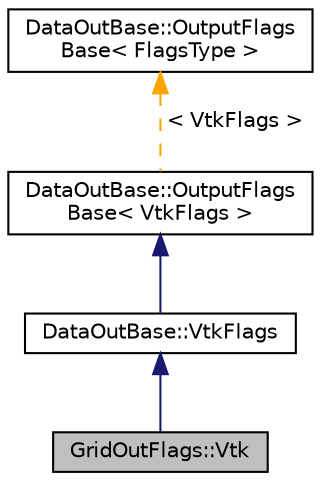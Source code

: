 digraph "GridOutFlags::Vtk"
{
 // LATEX_PDF_SIZE
  edge [fontname="Helvetica",fontsize="10",labelfontname="Helvetica",labelfontsize="10"];
  node [fontname="Helvetica",fontsize="10",shape=record];
  Node1 [label="GridOutFlags::Vtk",height=0.2,width=0.4,color="black", fillcolor="grey75", style="filled", fontcolor="black",tooltip=" "];
  Node2 -> Node1 [dir="back",color="midnightblue",fontsize="10",style="solid",fontname="Helvetica"];
  Node2 [label="DataOutBase::VtkFlags",height=0.2,width=0.4,color="black", fillcolor="white", style="filled",URL="$structDataOutBase_1_1VtkFlags.html",tooltip=" "];
  Node3 -> Node2 [dir="back",color="midnightblue",fontsize="10",style="solid",fontname="Helvetica"];
  Node3 [label="DataOutBase::OutputFlags\lBase\< VtkFlags \>",height=0.2,width=0.4,color="black", fillcolor="white", style="filled",URL="$structDataOutBase_1_1OutputFlagsBase.html",tooltip=" "];
  Node4 -> Node3 [dir="back",color="orange",fontsize="10",style="dashed",label=" \< VtkFlags \>" ,fontname="Helvetica"];
  Node4 [label="DataOutBase::OutputFlags\lBase\< FlagsType \>",height=0.2,width=0.4,color="black", fillcolor="white", style="filled",URL="$structDataOutBase_1_1OutputFlagsBase.html",tooltip=" "];
}
